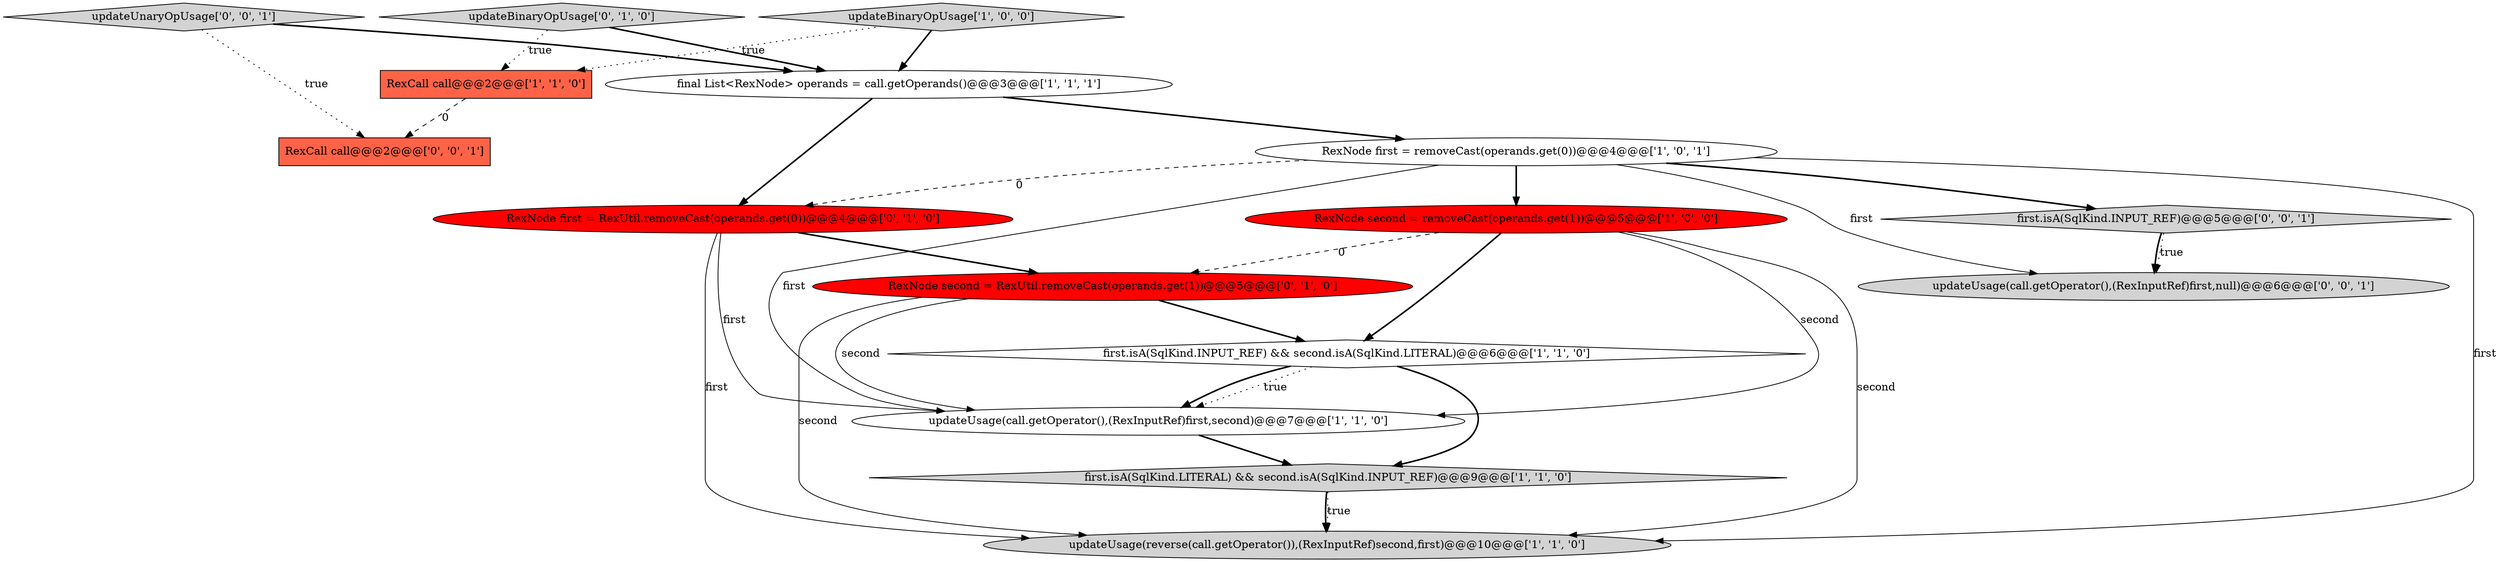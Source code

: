 digraph {
0 [style = filled, label = "first.isA(SqlKind.LITERAL) && second.isA(SqlKind.INPUT_REF)@@@9@@@['1', '1', '0']", fillcolor = lightgray, shape = diamond image = "AAA0AAABBB1BBB"];
8 [style = filled, label = "updateBinaryOpUsage['1', '0', '0']", fillcolor = lightgray, shape = diamond image = "AAA0AAABBB1BBB"];
12 [style = filled, label = "first.isA(SqlKind.INPUT_REF)@@@5@@@['0', '0', '1']", fillcolor = lightgray, shape = diamond image = "AAA0AAABBB3BBB"];
3 [style = filled, label = "updateUsage(reverse(call.getOperator()),(RexInputRef)second,first)@@@10@@@['1', '1', '0']", fillcolor = lightgray, shape = ellipse image = "AAA0AAABBB1BBB"];
1 [style = filled, label = "RexNode first = removeCast(operands.get(0))@@@4@@@['1', '0', '1']", fillcolor = white, shape = ellipse image = "AAA0AAABBB1BBB"];
6 [style = filled, label = "updateUsage(call.getOperator(),(RexInputRef)first,second)@@@7@@@['1', '1', '0']", fillcolor = white, shape = ellipse image = "AAA0AAABBB1BBB"];
9 [style = filled, label = "RexNode second = RexUtil.removeCast(operands.get(1))@@@5@@@['0', '1', '0']", fillcolor = red, shape = ellipse image = "AAA1AAABBB2BBB"];
10 [style = filled, label = "RexNode first = RexUtil.removeCast(operands.get(0))@@@4@@@['0', '1', '0']", fillcolor = red, shape = ellipse image = "AAA1AAABBB2BBB"];
14 [style = filled, label = "updateUsage(call.getOperator(),(RexInputRef)first,null)@@@6@@@['0', '0', '1']", fillcolor = lightgray, shape = ellipse image = "AAA0AAABBB3BBB"];
7 [style = filled, label = "RexCall call@@@2@@@['1', '1', '0']", fillcolor = tomato, shape = box image = "AAA0AAABBB1BBB"];
5 [style = filled, label = "first.isA(SqlKind.INPUT_REF) && second.isA(SqlKind.LITERAL)@@@6@@@['1', '1', '0']", fillcolor = white, shape = diamond image = "AAA0AAABBB1BBB"];
11 [style = filled, label = "updateBinaryOpUsage['0', '1', '0']", fillcolor = lightgray, shape = diamond image = "AAA0AAABBB2BBB"];
2 [style = filled, label = "final List<RexNode> operands = call.getOperands()@@@3@@@['1', '1', '1']", fillcolor = white, shape = ellipse image = "AAA0AAABBB1BBB"];
13 [style = filled, label = "RexCall call@@@2@@@['0', '0', '1']", fillcolor = tomato, shape = box image = "AAA0AAABBB3BBB"];
15 [style = filled, label = "updateUnaryOpUsage['0', '0', '1']", fillcolor = lightgray, shape = diamond image = "AAA0AAABBB3BBB"];
4 [style = filled, label = "RexNode second = removeCast(operands.get(1))@@@5@@@['1', '0', '0']", fillcolor = red, shape = ellipse image = "AAA1AAABBB1BBB"];
0->3 [style = bold, label=""];
9->6 [style = solid, label="second"];
11->7 [style = dotted, label="true"];
1->4 [style = bold, label=""];
15->2 [style = bold, label=""];
1->14 [style = solid, label="first"];
2->1 [style = bold, label=""];
5->6 [style = dotted, label="true"];
8->7 [style = dotted, label="true"];
6->0 [style = bold, label=""];
1->10 [style = dashed, label="0"];
10->3 [style = solid, label="first"];
2->10 [style = bold, label=""];
11->2 [style = bold, label=""];
15->13 [style = dotted, label="true"];
12->14 [style = dotted, label="true"];
4->9 [style = dashed, label="0"];
4->3 [style = solid, label="second"];
5->6 [style = bold, label=""];
4->6 [style = solid, label="second"];
5->0 [style = bold, label=""];
8->2 [style = bold, label=""];
1->6 [style = solid, label="first"];
10->6 [style = solid, label="first"];
12->14 [style = bold, label=""];
9->3 [style = solid, label="second"];
1->12 [style = bold, label=""];
7->13 [style = dashed, label="0"];
9->5 [style = bold, label=""];
10->9 [style = bold, label=""];
0->3 [style = dotted, label="true"];
4->5 [style = bold, label=""];
1->3 [style = solid, label="first"];
}
